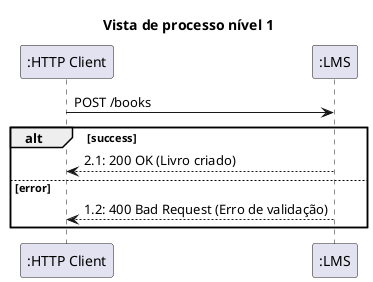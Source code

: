 @startuml
hide circle
skinparam classAttributeIconSize 0
title Vista de processo nível 1

participant ":HTTP Client" as Client
participant ":LMS" as System


' Atualização de livro
Client -> System: POST /books
alt success
    System --> Client: 2.1: 200 OK (Livro criado)
else error
    System --> Client: 1.2: 400 Bad Request (Erro de validação)
end

@enduml

